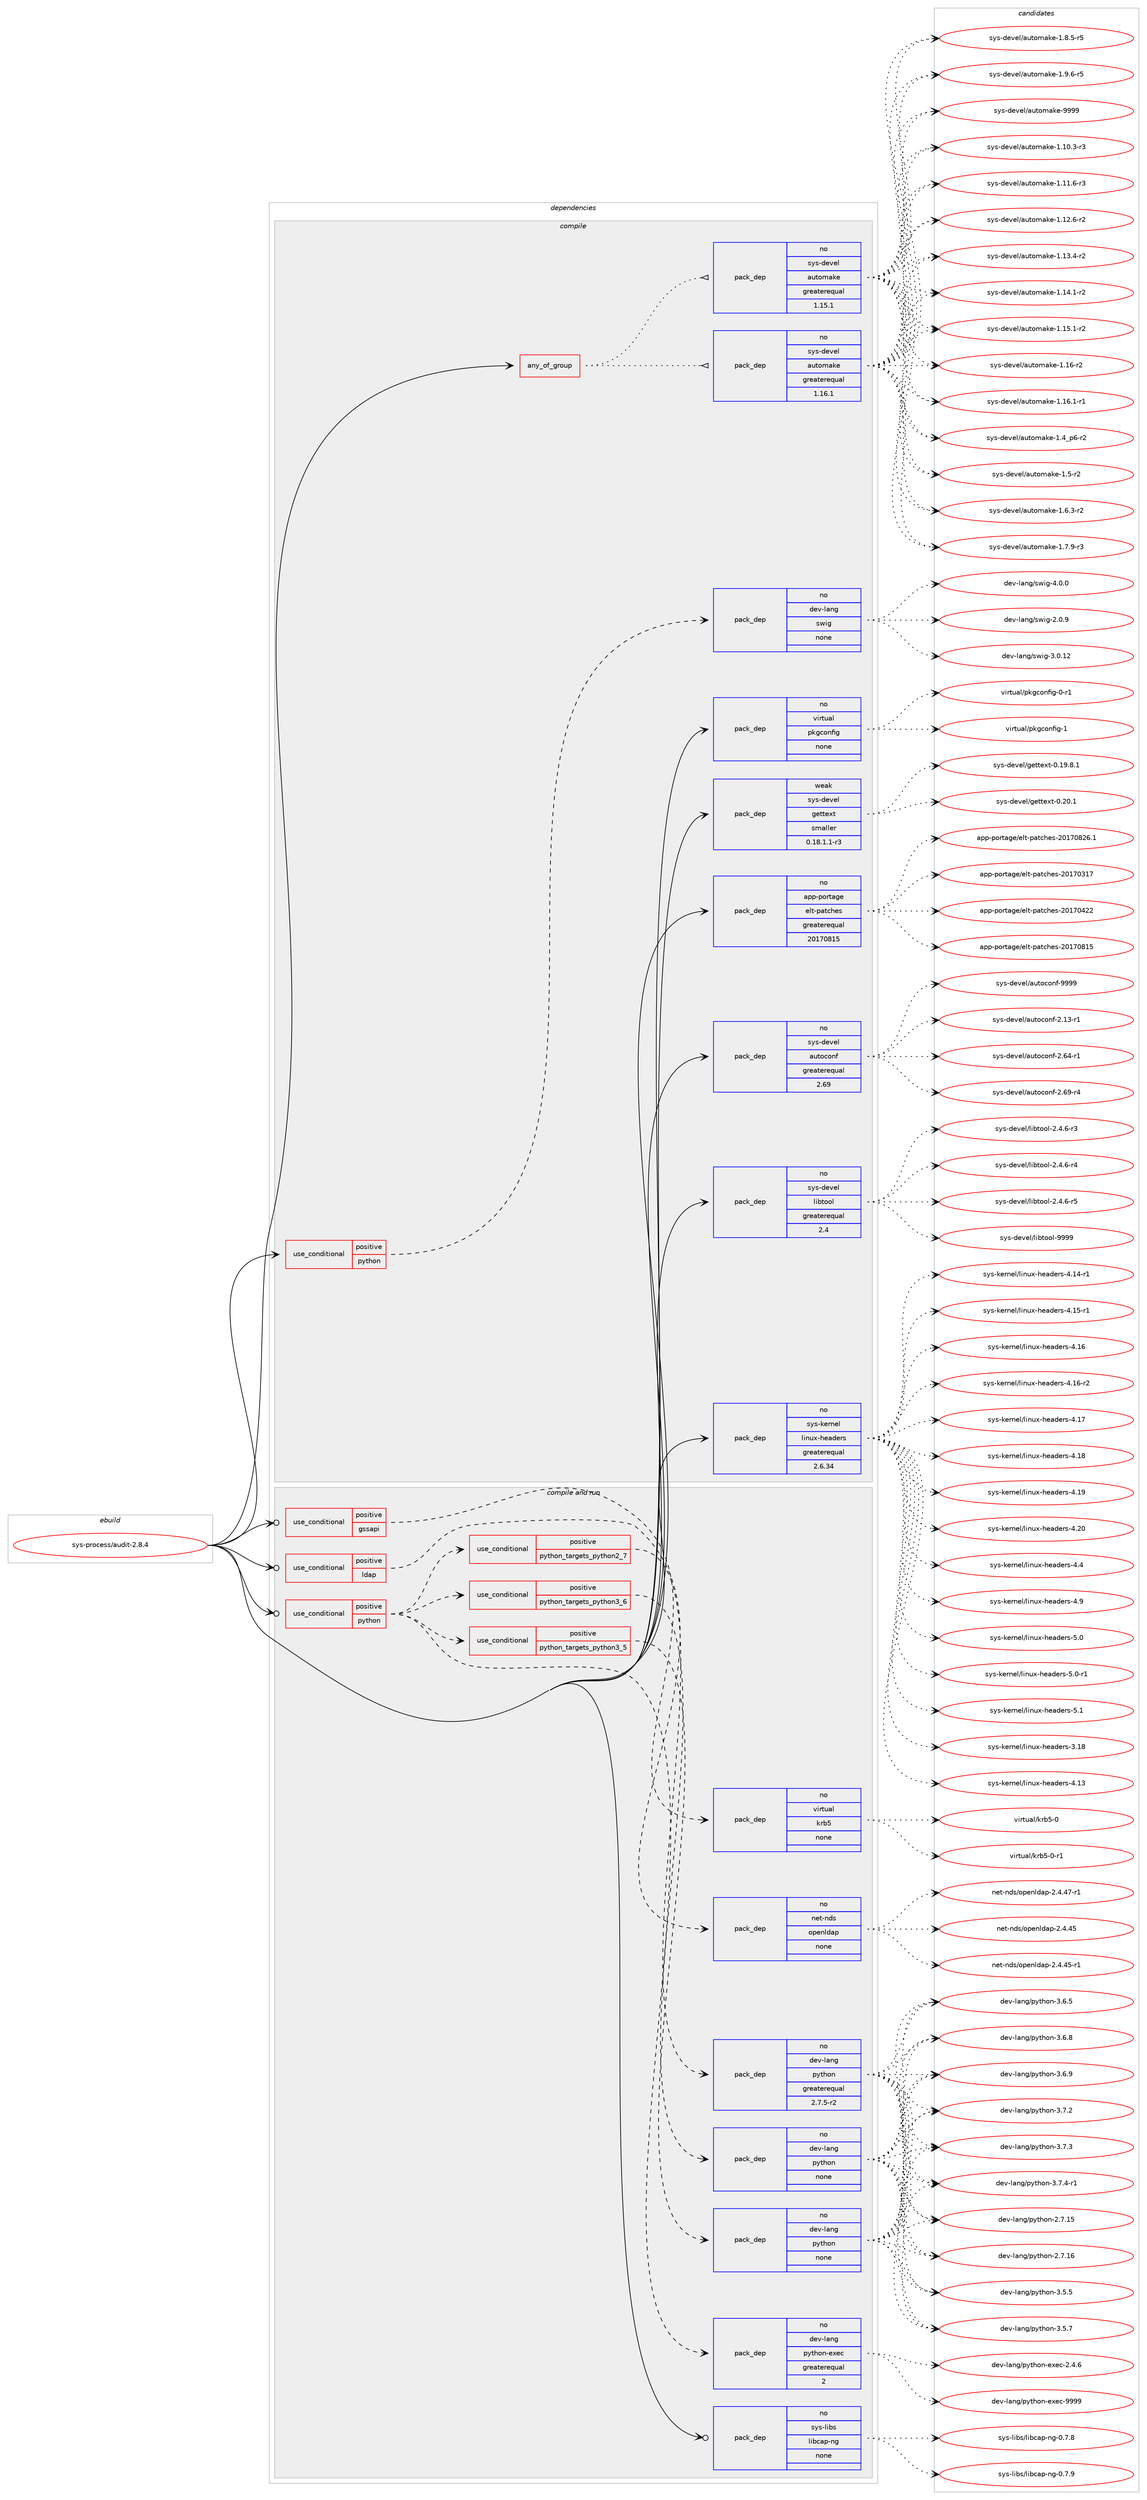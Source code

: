 digraph prolog {

# *************
# Graph options
# *************

newrank=true;
concentrate=true;
compound=true;
graph [rankdir=LR,fontname=Helvetica,fontsize=10,ranksep=1.5];#, ranksep=2.5, nodesep=0.2];
edge  [arrowhead=vee];
node  [fontname=Helvetica,fontsize=10];

# **********
# The ebuild
# **********

subgraph cluster_leftcol {
color=gray;
rank=same;
label=<<i>ebuild</i>>;
id [label="sys-process/audit-2.8.4", color=red, width=4, href="../sys-process/audit-2.8.4.svg"];
}

# ****************
# The dependencies
# ****************

subgraph cluster_midcol {
color=gray;
label=<<i>dependencies</i>>;
subgraph cluster_compile {
fillcolor="#eeeeee";
style=filled;
label=<<i>compile</i>>;
subgraph any32 {
dependency2040 [label=<<TABLE BORDER="0" CELLBORDER="1" CELLSPACING="0" CELLPADDING="4"><TR><TD CELLPADDING="10">any_of_group</TD></TR></TABLE>>, shape=none, color=red];subgraph pack1489 {
dependency2041 [label=<<TABLE BORDER="0" CELLBORDER="1" CELLSPACING="0" CELLPADDING="4" WIDTH="220"><TR><TD ROWSPAN="6" CELLPADDING="30">pack_dep</TD></TR><TR><TD WIDTH="110">no</TD></TR><TR><TD>sys-devel</TD></TR><TR><TD>automake</TD></TR><TR><TD>greaterequal</TD></TR><TR><TD>1.16.1</TD></TR></TABLE>>, shape=none, color=blue];
}
dependency2040:e -> dependency2041:w [weight=20,style="dotted",arrowhead="oinv"];
subgraph pack1490 {
dependency2042 [label=<<TABLE BORDER="0" CELLBORDER="1" CELLSPACING="0" CELLPADDING="4" WIDTH="220"><TR><TD ROWSPAN="6" CELLPADDING="30">pack_dep</TD></TR><TR><TD WIDTH="110">no</TD></TR><TR><TD>sys-devel</TD></TR><TR><TD>automake</TD></TR><TR><TD>greaterequal</TD></TR><TR><TD>1.15.1</TD></TR></TABLE>>, shape=none, color=blue];
}
dependency2040:e -> dependency2042:w [weight=20,style="dotted",arrowhead="oinv"];
}
id:e -> dependency2040:w [weight=20,style="solid",arrowhead="vee"];
subgraph cond520 {
dependency2043 [label=<<TABLE BORDER="0" CELLBORDER="1" CELLSPACING="0" CELLPADDING="4"><TR><TD ROWSPAN="3" CELLPADDING="10">use_conditional</TD></TR><TR><TD>positive</TD></TR><TR><TD>python</TD></TR></TABLE>>, shape=none, color=red];
subgraph pack1491 {
dependency2044 [label=<<TABLE BORDER="0" CELLBORDER="1" CELLSPACING="0" CELLPADDING="4" WIDTH="220"><TR><TD ROWSPAN="6" CELLPADDING="30">pack_dep</TD></TR><TR><TD WIDTH="110">no</TD></TR><TR><TD>dev-lang</TD></TR><TR><TD>swig</TD></TR><TR><TD>none</TD></TR><TR><TD></TD></TR></TABLE>>, shape=none, color=blue];
}
dependency2043:e -> dependency2044:w [weight=20,style="dashed",arrowhead="vee"];
}
id:e -> dependency2043:w [weight=20,style="solid",arrowhead="vee"];
subgraph pack1492 {
dependency2045 [label=<<TABLE BORDER="0" CELLBORDER="1" CELLSPACING="0" CELLPADDING="4" WIDTH="220"><TR><TD ROWSPAN="6" CELLPADDING="30">pack_dep</TD></TR><TR><TD WIDTH="110">no</TD></TR><TR><TD>app-portage</TD></TR><TR><TD>elt-patches</TD></TR><TR><TD>greaterequal</TD></TR><TR><TD>20170815</TD></TR></TABLE>>, shape=none, color=blue];
}
id:e -> dependency2045:w [weight=20,style="solid",arrowhead="vee"];
subgraph pack1493 {
dependency2046 [label=<<TABLE BORDER="0" CELLBORDER="1" CELLSPACING="0" CELLPADDING="4" WIDTH="220"><TR><TD ROWSPAN="6" CELLPADDING="30">pack_dep</TD></TR><TR><TD WIDTH="110">no</TD></TR><TR><TD>sys-devel</TD></TR><TR><TD>autoconf</TD></TR><TR><TD>greaterequal</TD></TR><TR><TD>2.69</TD></TR></TABLE>>, shape=none, color=blue];
}
id:e -> dependency2046:w [weight=20,style="solid",arrowhead="vee"];
subgraph pack1494 {
dependency2047 [label=<<TABLE BORDER="0" CELLBORDER="1" CELLSPACING="0" CELLPADDING="4" WIDTH="220"><TR><TD ROWSPAN="6" CELLPADDING="30">pack_dep</TD></TR><TR><TD WIDTH="110">no</TD></TR><TR><TD>sys-devel</TD></TR><TR><TD>libtool</TD></TR><TR><TD>greaterequal</TD></TR><TR><TD>2.4</TD></TR></TABLE>>, shape=none, color=blue];
}
id:e -> dependency2047:w [weight=20,style="solid",arrowhead="vee"];
subgraph pack1495 {
dependency2048 [label=<<TABLE BORDER="0" CELLBORDER="1" CELLSPACING="0" CELLPADDING="4" WIDTH="220"><TR><TD ROWSPAN="6" CELLPADDING="30">pack_dep</TD></TR><TR><TD WIDTH="110">no</TD></TR><TR><TD>sys-kernel</TD></TR><TR><TD>linux-headers</TD></TR><TR><TD>greaterequal</TD></TR><TR><TD>2.6.34</TD></TR></TABLE>>, shape=none, color=blue];
}
id:e -> dependency2048:w [weight=20,style="solid",arrowhead="vee"];
subgraph pack1496 {
dependency2049 [label=<<TABLE BORDER="0" CELLBORDER="1" CELLSPACING="0" CELLPADDING="4" WIDTH="220"><TR><TD ROWSPAN="6" CELLPADDING="30">pack_dep</TD></TR><TR><TD WIDTH="110">no</TD></TR><TR><TD>virtual</TD></TR><TR><TD>pkgconfig</TD></TR><TR><TD>none</TD></TR><TR><TD></TD></TR></TABLE>>, shape=none, color=blue];
}
id:e -> dependency2049:w [weight=20,style="solid",arrowhead="vee"];
subgraph pack1497 {
dependency2050 [label=<<TABLE BORDER="0" CELLBORDER="1" CELLSPACING="0" CELLPADDING="4" WIDTH="220"><TR><TD ROWSPAN="6" CELLPADDING="30">pack_dep</TD></TR><TR><TD WIDTH="110">weak</TD></TR><TR><TD>sys-devel</TD></TR><TR><TD>gettext</TD></TR><TR><TD>smaller</TD></TR><TR><TD>0.18.1.1-r3</TD></TR></TABLE>>, shape=none, color=blue];
}
id:e -> dependency2050:w [weight=20,style="solid",arrowhead="vee"];
}
subgraph cluster_compileandrun {
fillcolor="#eeeeee";
style=filled;
label=<<i>compile and run</i>>;
subgraph cond521 {
dependency2051 [label=<<TABLE BORDER="0" CELLBORDER="1" CELLSPACING="0" CELLPADDING="4"><TR><TD ROWSPAN="3" CELLPADDING="10">use_conditional</TD></TR><TR><TD>positive</TD></TR><TR><TD>gssapi</TD></TR></TABLE>>, shape=none, color=red];
subgraph pack1498 {
dependency2052 [label=<<TABLE BORDER="0" CELLBORDER="1" CELLSPACING="0" CELLPADDING="4" WIDTH="220"><TR><TD ROWSPAN="6" CELLPADDING="30">pack_dep</TD></TR><TR><TD WIDTH="110">no</TD></TR><TR><TD>virtual</TD></TR><TR><TD>krb5</TD></TR><TR><TD>none</TD></TR><TR><TD></TD></TR></TABLE>>, shape=none, color=blue];
}
dependency2051:e -> dependency2052:w [weight=20,style="dashed",arrowhead="vee"];
}
id:e -> dependency2051:w [weight=20,style="solid",arrowhead="odotvee"];
subgraph cond522 {
dependency2053 [label=<<TABLE BORDER="0" CELLBORDER="1" CELLSPACING="0" CELLPADDING="4"><TR><TD ROWSPAN="3" CELLPADDING="10">use_conditional</TD></TR><TR><TD>positive</TD></TR><TR><TD>ldap</TD></TR></TABLE>>, shape=none, color=red];
subgraph pack1499 {
dependency2054 [label=<<TABLE BORDER="0" CELLBORDER="1" CELLSPACING="0" CELLPADDING="4" WIDTH="220"><TR><TD ROWSPAN="6" CELLPADDING="30">pack_dep</TD></TR><TR><TD WIDTH="110">no</TD></TR><TR><TD>net-nds</TD></TR><TR><TD>openldap</TD></TR><TR><TD>none</TD></TR><TR><TD></TD></TR></TABLE>>, shape=none, color=blue];
}
dependency2053:e -> dependency2054:w [weight=20,style="dashed",arrowhead="vee"];
}
id:e -> dependency2053:w [weight=20,style="solid",arrowhead="odotvee"];
subgraph cond523 {
dependency2055 [label=<<TABLE BORDER="0" CELLBORDER="1" CELLSPACING="0" CELLPADDING="4"><TR><TD ROWSPAN="3" CELLPADDING="10">use_conditional</TD></TR><TR><TD>positive</TD></TR><TR><TD>python</TD></TR></TABLE>>, shape=none, color=red];
subgraph cond524 {
dependency2056 [label=<<TABLE BORDER="0" CELLBORDER="1" CELLSPACING="0" CELLPADDING="4"><TR><TD ROWSPAN="3" CELLPADDING="10">use_conditional</TD></TR><TR><TD>positive</TD></TR><TR><TD>python_targets_python2_7</TD></TR></TABLE>>, shape=none, color=red];
subgraph pack1500 {
dependency2057 [label=<<TABLE BORDER="0" CELLBORDER="1" CELLSPACING="0" CELLPADDING="4" WIDTH="220"><TR><TD ROWSPAN="6" CELLPADDING="30">pack_dep</TD></TR><TR><TD WIDTH="110">no</TD></TR><TR><TD>dev-lang</TD></TR><TR><TD>python</TD></TR><TR><TD>greaterequal</TD></TR><TR><TD>2.7.5-r2</TD></TR></TABLE>>, shape=none, color=blue];
}
dependency2056:e -> dependency2057:w [weight=20,style="dashed",arrowhead="vee"];
}
dependency2055:e -> dependency2056:w [weight=20,style="dashed",arrowhead="vee"];
subgraph cond525 {
dependency2058 [label=<<TABLE BORDER="0" CELLBORDER="1" CELLSPACING="0" CELLPADDING="4"><TR><TD ROWSPAN="3" CELLPADDING="10">use_conditional</TD></TR><TR><TD>positive</TD></TR><TR><TD>python_targets_python3_5</TD></TR></TABLE>>, shape=none, color=red];
subgraph pack1501 {
dependency2059 [label=<<TABLE BORDER="0" CELLBORDER="1" CELLSPACING="0" CELLPADDING="4" WIDTH="220"><TR><TD ROWSPAN="6" CELLPADDING="30">pack_dep</TD></TR><TR><TD WIDTH="110">no</TD></TR><TR><TD>dev-lang</TD></TR><TR><TD>python</TD></TR><TR><TD>none</TD></TR><TR><TD></TD></TR></TABLE>>, shape=none, color=blue];
}
dependency2058:e -> dependency2059:w [weight=20,style="dashed",arrowhead="vee"];
}
dependency2055:e -> dependency2058:w [weight=20,style="dashed",arrowhead="vee"];
subgraph cond526 {
dependency2060 [label=<<TABLE BORDER="0" CELLBORDER="1" CELLSPACING="0" CELLPADDING="4"><TR><TD ROWSPAN="3" CELLPADDING="10">use_conditional</TD></TR><TR><TD>positive</TD></TR><TR><TD>python_targets_python3_6</TD></TR></TABLE>>, shape=none, color=red];
subgraph pack1502 {
dependency2061 [label=<<TABLE BORDER="0" CELLBORDER="1" CELLSPACING="0" CELLPADDING="4" WIDTH="220"><TR><TD ROWSPAN="6" CELLPADDING="30">pack_dep</TD></TR><TR><TD WIDTH="110">no</TD></TR><TR><TD>dev-lang</TD></TR><TR><TD>python</TD></TR><TR><TD>none</TD></TR><TR><TD></TD></TR></TABLE>>, shape=none, color=blue];
}
dependency2060:e -> dependency2061:w [weight=20,style="dashed",arrowhead="vee"];
}
dependency2055:e -> dependency2060:w [weight=20,style="dashed",arrowhead="vee"];
subgraph pack1503 {
dependency2062 [label=<<TABLE BORDER="0" CELLBORDER="1" CELLSPACING="0" CELLPADDING="4" WIDTH="220"><TR><TD ROWSPAN="6" CELLPADDING="30">pack_dep</TD></TR><TR><TD WIDTH="110">no</TD></TR><TR><TD>dev-lang</TD></TR><TR><TD>python-exec</TD></TR><TR><TD>greaterequal</TD></TR><TR><TD>2</TD></TR></TABLE>>, shape=none, color=blue];
}
dependency2055:e -> dependency2062:w [weight=20,style="dashed",arrowhead="vee"];
}
id:e -> dependency2055:w [weight=20,style="solid",arrowhead="odotvee"];
subgraph pack1504 {
dependency2063 [label=<<TABLE BORDER="0" CELLBORDER="1" CELLSPACING="0" CELLPADDING="4" WIDTH="220"><TR><TD ROWSPAN="6" CELLPADDING="30">pack_dep</TD></TR><TR><TD WIDTH="110">no</TD></TR><TR><TD>sys-libs</TD></TR><TR><TD>libcap-ng</TD></TR><TR><TD>none</TD></TR><TR><TD></TD></TR></TABLE>>, shape=none, color=blue];
}
id:e -> dependency2063:w [weight=20,style="solid",arrowhead="odotvee"];
}
subgraph cluster_run {
fillcolor="#eeeeee";
style=filled;
label=<<i>run</i>>;
}
}

# **************
# The candidates
# **************

subgraph cluster_choices {
rank=same;
color=gray;
label=<<i>candidates</i>>;

subgraph choice1489 {
color=black;
nodesep=1;
choice11512111545100101118101108479711711611110997107101454946494846514511451 [label="sys-devel/automake-1.10.3-r3", color=red, width=4,href="../sys-devel/automake-1.10.3-r3.svg"];
choice11512111545100101118101108479711711611110997107101454946494946544511451 [label="sys-devel/automake-1.11.6-r3", color=red, width=4,href="../sys-devel/automake-1.11.6-r3.svg"];
choice11512111545100101118101108479711711611110997107101454946495046544511450 [label="sys-devel/automake-1.12.6-r2", color=red, width=4,href="../sys-devel/automake-1.12.6-r2.svg"];
choice11512111545100101118101108479711711611110997107101454946495146524511450 [label="sys-devel/automake-1.13.4-r2", color=red, width=4,href="../sys-devel/automake-1.13.4-r2.svg"];
choice11512111545100101118101108479711711611110997107101454946495246494511450 [label="sys-devel/automake-1.14.1-r2", color=red, width=4,href="../sys-devel/automake-1.14.1-r2.svg"];
choice11512111545100101118101108479711711611110997107101454946495346494511450 [label="sys-devel/automake-1.15.1-r2", color=red, width=4,href="../sys-devel/automake-1.15.1-r2.svg"];
choice1151211154510010111810110847971171161111099710710145494649544511450 [label="sys-devel/automake-1.16-r2", color=red, width=4,href="../sys-devel/automake-1.16-r2.svg"];
choice11512111545100101118101108479711711611110997107101454946495446494511449 [label="sys-devel/automake-1.16.1-r1", color=red, width=4,href="../sys-devel/automake-1.16.1-r1.svg"];
choice115121115451001011181011084797117116111109971071014549465295112544511450 [label="sys-devel/automake-1.4_p6-r2", color=red, width=4,href="../sys-devel/automake-1.4_p6-r2.svg"];
choice11512111545100101118101108479711711611110997107101454946534511450 [label="sys-devel/automake-1.5-r2", color=red, width=4,href="../sys-devel/automake-1.5-r2.svg"];
choice115121115451001011181011084797117116111109971071014549465446514511450 [label="sys-devel/automake-1.6.3-r2", color=red, width=4,href="../sys-devel/automake-1.6.3-r2.svg"];
choice115121115451001011181011084797117116111109971071014549465546574511451 [label="sys-devel/automake-1.7.9-r3", color=red, width=4,href="../sys-devel/automake-1.7.9-r3.svg"];
choice115121115451001011181011084797117116111109971071014549465646534511453 [label="sys-devel/automake-1.8.5-r5", color=red, width=4,href="../sys-devel/automake-1.8.5-r5.svg"];
choice115121115451001011181011084797117116111109971071014549465746544511453 [label="sys-devel/automake-1.9.6-r5", color=red, width=4,href="../sys-devel/automake-1.9.6-r5.svg"];
choice115121115451001011181011084797117116111109971071014557575757 [label="sys-devel/automake-9999", color=red, width=4,href="../sys-devel/automake-9999.svg"];
dependency2041:e -> choice11512111545100101118101108479711711611110997107101454946494846514511451:w [style=dotted,weight="100"];
dependency2041:e -> choice11512111545100101118101108479711711611110997107101454946494946544511451:w [style=dotted,weight="100"];
dependency2041:e -> choice11512111545100101118101108479711711611110997107101454946495046544511450:w [style=dotted,weight="100"];
dependency2041:e -> choice11512111545100101118101108479711711611110997107101454946495146524511450:w [style=dotted,weight="100"];
dependency2041:e -> choice11512111545100101118101108479711711611110997107101454946495246494511450:w [style=dotted,weight="100"];
dependency2041:e -> choice11512111545100101118101108479711711611110997107101454946495346494511450:w [style=dotted,weight="100"];
dependency2041:e -> choice1151211154510010111810110847971171161111099710710145494649544511450:w [style=dotted,weight="100"];
dependency2041:e -> choice11512111545100101118101108479711711611110997107101454946495446494511449:w [style=dotted,weight="100"];
dependency2041:e -> choice115121115451001011181011084797117116111109971071014549465295112544511450:w [style=dotted,weight="100"];
dependency2041:e -> choice11512111545100101118101108479711711611110997107101454946534511450:w [style=dotted,weight="100"];
dependency2041:e -> choice115121115451001011181011084797117116111109971071014549465446514511450:w [style=dotted,weight="100"];
dependency2041:e -> choice115121115451001011181011084797117116111109971071014549465546574511451:w [style=dotted,weight="100"];
dependency2041:e -> choice115121115451001011181011084797117116111109971071014549465646534511453:w [style=dotted,weight="100"];
dependency2041:e -> choice115121115451001011181011084797117116111109971071014549465746544511453:w [style=dotted,weight="100"];
dependency2041:e -> choice115121115451001011181011084797117116111109971071014557575757:w [style=dotted,weight="100"];
}
subgraph choice1490 {
color=black;
nodesep=1;
choice11512111545100101118101108479711711611110997107101454946494846514511451 [label="sys-devel/automake-1.10.3-r3", color=red, width=4,href="../sys-devel/automake-1.10.3-r3.svg"];
choice11512111545100101118101108479711711611110997107101454946494946544511451 [label="sys-devel/automake-1.11.6-r3", color=red, width=4,href="../sys-devel/automake-1.11.6-r3.svg"];
choice11512111545100101118101108479711711611110997107101454946495046544511450 [label="sys-devel/automake-1.12.6-r2", color=red, width=4,href="../sys-devel/automake-1.12.6-r2.svg"];
choice11512111545100101118101108479711711611110997107101454946495146524511450 [label="sys-devel/automake-1.13.4-r2", color=red, width=4,href="../sys-devel/automake-1.13.4-r2.svg"];
choice11512111545100101118101108479711711611110997107101454946495246494511450 [label="sys-devel/automake-1.14.1-r2", color=red, width=4,href="../sys-devel/automake-1.14.1-r2.svg"];
choice11512111545100101118101108479711711611110997107101454946495346494511450 [label="sys-devel/automake-1.15.1-r2", color=red, width=4,href="../sys-devel/automake-1.15.1-r2.svg"];
choice1151211154510010111810110847971171161111099710710145494649544511450 [label="sys-devel/automake-1.16-r2", color=red, width=4,href="../sys-devel/automake-1.16-r2.svg"];
choice11512111545100101118101108479711711611110997107101454946495446494511449 [label="sys-devel/automake-1.16.1-r1", color=red, width=4,href="../sys-devel/automake-1.16.1-r1.svg"];
choice115121115451001011181011084797117116111109971071014549465295112544511450 [label="sys-devel/automake-1.4_p6-r2", color=red, width=4,href="../sys-devel/automake-1.4_p6-r2.svg"];
choice11512111545100101118101108479711711611110997107101454946534511450 [label="sys-devel/automake-1.5-r2", color=red, width=4,href="../sys-devel/automake-1.5-r2.svg"];
choice115121115451001011181011084797117116111109971071014549465446514511450 [label="sys-devel/automake-1.6.3-r2", color=red, width=4,href="../sys-devel/automake-1.6.3-r2.svg"];
choice115121115451001011181011084797117116111109971071014549465546574511451 [label="sys-devel/automake-1.7.9-r3", color=red, width=4,href="../sys-devel/automake-1.7.9-r3.svg"];
choice115121115451001011181011084797117116111109971071014549465646534511453 [label="sys-devel/automake-1.8.5-r5", color=red, width=4,href="../sys-devel/automake-1.8.5-r5.svg"];
choice115121115451001011181011084797117116111109971071014549465746544511453 [label="sys-devel/automake-1.9.6-r5", color=red, width=4,href="../sys-devel/automake-1.9.6-r5.svg"];
choice115121115451001011181011084797117116111109971071014557575757 [label="sys-devel/automake-9999", color=red, width=4,href="../sys-devel/automake-9999.svg"];
dependency2042:e -> choice11512111545100101118101108479711711611110997107101454946494846514511451:w [style=dotted,weight="100"];
dependency2042:e -> choice11512111545100101118101108479711711611110997107101454946494946544511451:w [style=dotted,weight="100"];
dependency2042:e -> choice11512111545100101118101108479711711611110997107101454946495046544511450:w [style=dotted,weight="100"];
dependency2042:e -> choice11512111545100101118101108479711711611110997107101454946495146524511450:w [style=dotted,weight="100"];
dependency2042:e -> choice11512111545100101118101108479711711611110997107101454946495246494511450:w [style=dotted,weight="100"];
dependency2042:e -> choice11512111545100101118101108479711711611110997107101454946495346494511450:w [style=dotted,weight="100"];
dependency2042:e -> choice1151211154510010111810110847971171161111099710710145494649544511450:w [style=dotted,weight="100"];
dependency2042:e -> choice11512111545100101118101108479711711611110997107101454946495446494511449:w [style=dotted,weight="100"];
dependency2042:e -> choice115121115451001011181011084797117116111109971071014549465295112544511450:w [style=dotted,weight="100"];
dependency2042:e -> choice11512111545100101118101108479711711611110997107101454946534511450:w [style=dotted,weight="100"];
dependency2042:e -> choice115121115451001011181011084797117116111109971071014549465446514511450:w [style=dotted,weight="100"];
dependency2042:e -> choice115121115451001011181011084797117116111109971071014549465546574511451:w [style=dotted,weight="100"];
dependency2042:e -> choice115121115451001011181011084797117116111109971071014549465646534511453:w [style=dotted,weight="100"];
dependency2042:e -> choice115121115451001011181011084797117116111109971071014549465746544511453:w [style=dotted,weight="100"];
dependency2042:e -> choice115121115451001011181011084797117116111109971071014557575757:w [style=dotted,weight="100"];
}
subgraph choice1491 {
color=black;
nodesep=1;
choice100101118451089711010347115119105103455046484657 [label="dev-lang/swig-2.0.9", color=red, width=4,href="../dev-lang/swig-2.0.9.svg"];
choice10010111845108971101034711511910510345514648464950 [label="dev-lang/swig-3.0.12", color=red, width=4,href="../dev-lang/swig-3.0.12.svg"];
choice100101118451089711010347115119105103455246484648 [label="dev-lang/swig-4.0.0", color=red, width=4,href="../dev-lang/swig-4.0.0.svg"];
dependency2044:e -> choice100101118451089711010347115119105103455046484657:w [style=dotted,weight="100"];
dependency2044:e -> choice10010111845108971101034711511910510345514648464950:w [style=dotted,weight="100"];
dependency2044:e -> choice100101118451089711010347115119105103455246484648:w [style=dotted,weight="100"];
}
subgraph choice1492 {
color=black;
nodesep=1;
choice97112112451121111141169710310147101108116451129711699104101115455048495548514955 [label="app-portage/elt-patches-20170317", color=red, width=4,href="../app-portage/elt-patches-20170317.svg"];
choice97112112451121111141169710310147101108116451129711699104101115455048495548525050 [label="app-portage/elt-patches-20170422", color=red, width=4,href="../app-portage/elt-patches-20170422.svg"];
choice97112112451121111141169710310147101108116451129711699104101115455048495548564953 [label="app-portage/elt-patches-20170815", color=red, width=4,href="../app-portage/elt-patches-20170815.svg"];
choice971121124511211111411697103101471011081164511297116991041011154550484955485650544649 [label="app-portage/elt-patches-20170826.1", color=red, width=4,href="../app-portage/elt-patches-20170826.1.svg"];
dependency2045:e -> choice97112112451121111141169710310147101108116451129711699104101115455048495548514955:w [style=dotted,weight="100"];
dependency2045:e -> choice97112112451121111141169710310147101108116451129711699104101115455048495548525050:w [style=dotted,weight="100"];
dependency2045:e -> choice97112112451121111141169710310147101108116451129711699104101115455048495548564953:w [style=dotted,weight="100"];
dependency2045:e -> choice971121124511211111411697103101471011081164511297116991041011154550484955485650544649:w [style=dotted,weight="100"];
}
subgraph choice1493 {
color=black;
nodesep=1;
choice1151211154510010111810110847971171161119911111010245504649514511449 [label="sys-devel/autoconf-2.13-r1", color=red, width=4,href="../sys-devel/autoconf-2.13-r1.svg"];
choice1151211154510010111810110847971171161119911111010245504654524511449 [label="sys-devel/autoconf-2.64-r1", color=red, width=4,href="../sys-devel/autoconf-2.64-r1.svg"];
choice1151211154510010111810110847971171161119911111010245504654574511452 [label="sys-devel/autoconf-2.69-r4", color=red, width=4,href="../sys-devel/autoconf-2.69-r4.svg"];
choice115121115451001011181011084797117116111991111101024557575757 [label="sys-devel/autoconf-9999", color=red, width=4,href="../sys-devel/autoconf-9999.svg"];
dependency2046:e -> choice1151211154510010111810110847971171161119911111010245504649514511449:w [style=dotted,weight="100"];
dependency2046:e -> choice1151211154510010111810110847971171161119911111010245504654524511449:w [style=dotted,weight="100"];
dependency2046:e -> choice1151211154510010111810110847971171161119911111010245504654574511452:w [style=dotted,weight="100"];
dependency2046:e -> choice115121115451001011181011084797117116111991111101024557575757:w [style=dotted,weight="100"];
}
subgraph choice1494 {
color=black;
nodesep=1;
choice1151211154510010111810110847108105981161111111084550465246544511451 [label="sys-devel/libtool-2.4.6-r3", color=red, width=4,href="../sys-devel/libtool-2.4.6-r3.svg"];
choice1151211154510010111810110847108105981161111111084550465246544511452 [label="sys-devel/libtool-2.4.6-r4", color=red, width=4,href="../sys-devel/libtool-2.4.6-r4.svg"];
choice1151211154510010111810110847108105981161111111084550465246544511453 [label="sys-devel/libtool-2.4.6-r5", color=red, width=4,href="../sys-devel/libtool-2.4.6-r5.svg"];
choice1151211154510010111810110847108105981161111111084557575757 [label="sys-devel/libtool-9999", color=red, width=4,href="../sys-devel/libtool-9999.svg"];
dependency2047:e -> choice1151211154510010111810110847108105981161111111084550465246544511451:w [style=dotted,weight="100"];
dependency2047:e -> choice1151211154510010111810110847108105981161111111084550465246544511452:w [style=dotted,weight="100"];
dependency2047:e -> choice1151211154510010111810110847108105981161111111084550465246544511453:w [style=dotted,weight="100"];
dependency2047:e -> choice1151211154510010111810110847108105981161111111084557575757:w [style=dotted,weight="100"];
}
subgraph choice1495 {
color=black;
nodesep=1;
choice115121115451071011141101011084710810511011712045104101971001011141154551464956 [label="sys-kernel/linux-headers-3.18", color=red, width=4,href="../sys-kernel/linux-headers-3.18.svg"];
choice115121115451071011141101011084710810511011712045104101971001011141154552464951 [label="sys-kernel/linux-headers-4.13", color=red, width=4,href="../sys-kernel/linux-headers-4.13.svg"];
choice1151211154510710111411010110847108105110117120451041019710010111411545524649524511449 [label="sys-kernel/linux-headers-4.14-r1", color=red, width=4,href="../sys-kernel/linux-headers-4.14-r1.svg"];
choice1151211154510710111411010110847108105110117120451041019710010111411545524649534511449 [label="sys-kernel/linux-headers-4.15-r1", color=red, width=4,href="../sys-kernel/linux-headers-4.15-r1.svg"];
choice115121115451071011141101011084710810511011712045104101971001011141154552464954 [label="sys-kernel/linux-headers-4.16", color=red, width=4,href="../sys-kernel/linux-headers-4.16.svg"];
choice1151211154510710111411010110847108105110117120451041019710010111411545524649544511450 [label="sys-kernel/linux-headers-4.16-r2", color=red, width=4,href="../sys-kernel/linux-headers-4.16-r2.svg"];
choice115121115451071011141101011084710810511011712045104101971001011141154552464955 [label="sys-kernel/linux-headers-4.17", color=red, width=4,href="../sys-kernel/linux-headers-4.17.svg"];
choice115121115451071011141101011084710810511011712045104101971001011141154552464956 [label="sys-kernel/linux-headers-4.18", color=red, width=4,href="../sys-kernel/linux-headers-4.18.svg"];
choice115121115451071011141101011084710810511011712045104101971001011141154552464957 [label="sys-kernel/linux-headers-4.19", color=red, width=4,href="../sys-kernel/linux-headers-4.19.svg"];
choice115121115451071011141101011084710810511011712045104101971001011141154552465048 [label="sys-kernel/linux-headers-4.20", color=red, width=4,href="../sys-kernel/linux-headers-4.20.svg"];
choice1151211154510710111411010110847108105110117120451041019710010111411545524652 [label="sys-kernel/linux-headers-4.4", color=red, width=4,href="../sys-kernel/linux-headers-4.4.svg"];
choice1151211154510710111411010110847108105110117120451041019710010111411545524657 [label="sys-kernel/linux-headers-4.9", color=red, width=4,href="../sys-kernel/linux-headers-4.9.svg"];
choice1151211154510710111411010110847108105110117120451041019710010111411545534648 [label="sys-kernel/linux-headers-5.0", color=red, width=4,href="../sys-kernel/linux-headers-5.0.svg"];
choice11512111545107101114110101108471081051101171204510410197100101114115455346484511449 [label="sys-kernel/linux-headers-5.0-r1", color=red, width=4,href="../sys-kernel/linux-headers-5.0-r1.svg"];
choice1151211154510710111411010110847108105110117120451041019710010111411545534649 [label="sys-kernel/linux-headers-5.1", color=red, width=4,href="../sys-kernel/linux-headers-5.1.svg"];
dependency2048:e -> choice115121115451071011141101011084710810511011712045104101971001011141154551464956:w [style=dotted,weight="100"];
dependency2048:e -> choice115121115451071011141101011084710810511011712045104101971001011141154552464951:w [style=dotted,weight="100"];
dependency2048:e -> choice1151211154510710111411010110847108105110117120451041019710010111411545524649524511449:w [style=dotted,weight="100"];
dependency2048:e -> choice1151211154510710111411010110847108105110117120451041019710010111411545524649534511449:w [style=dotted,weight="100"];
dependency2048:e -> choice115121115451071011141101011084710810511011712045104101971001011141154552464954:w [style=dotted,weight="100"];
dependency2048:e -> choice1151211154510710111411010110847108105110117120451041019710010111411545524649544511450:w [style=dotted,weight="100"];
dependency2048:e -> choice115121115451071011141101011084710810511011712045104101971001011141154552464955:w [style=dotted,weight="100"];
dependency2048:e -> choice115121115451071011141101011084710810511011712045104101971001011141154552464956:w [style=dotted,weight="100"];
dependency2048:e -> choice115121115451071011141101011084710810511011712045104101971001011141154552464957:w [style=dotted,weight="100"];
dependency2048:e -> choice115121115451071011141101011084710810511011712045104101971001011141154552465048:w [style=dotted,weight="100"];
dependency2048:e -> choice1151211154510710111411010110847108105110117120451041019710010111411545524652:w [style=dotted,weight="100"];
dependency2048:e -> choice1151211154510710111411010110847108105110117120451041019710010111411545524657:w [style=dotted,weight="100"];
dependency2048:e -> choice1151211154510710111411010110847108105110117120451041019710010111411545534648:w [style=dotted,weight="100"];
dependency2048:e -> choice11512111545107101114110101108471081051101171204510410197100101114115455346484511449:w [style=dotted,weight="100"];
dependency2048:e -> choice1151211154510710111411010110847108105110117120451041019710010111411545534649:w [style=dotted,weight="100"];
}
subgraph choice1496 {
color=black;
nodesep=1;
choice11810511411611797108471121071039911111010210510345484511449 [label="virtual/pkgconfig-0-r1", color=red, width=4,href="../virtual/pkgconfig-0-r1.svg"];
choice1181051141161179710847112107103991111101021051034549 [label="virtual/pkgconfig-1", color=red, width=4,href="../virtual/pkgconfig-1.svg"];
dependency2049:e -> choice11810511411611797108471121071039911111010210510345484511449:w [style=dotted,weight="100"];
dependency2049:e -> choice1181051141161179710847112107103991111101021051034549:w [style=dotted,weight="100"];
}
subgraph choice1497 {
color=black;
nodesep=1;
choice1151211154510010111810110847103101116116101120116454846495746564649 [label="sys-devel/gettext-0.19.8.1", color=red, width=4,href="../sys-devel/gettext-0.19.8.1.svg"];
choice115121115451001011181011084710310111611610112011645484650484649 [label="sys-devel/gettext-0.20.1", color=red, width=4,href="../sys-devel/gettext-0.20.1.svg"];
dependency2050:e -> choice1151211154510010111810110847103101116116101120116454846495746564649:w [style=dotted,weight="100"];
dependency2050:e -> choice115121115451001011181011084710310111611610112011645484650484649:w [style=dotted,weight="100"];
}
subgraph choice1498 {
color=black;
nodesep=1;
choice118105114116117971084710711498534548 [label="virtual/krb5-0", color=red, width=4,href="../virtual/krb5-0.svg"];
choice1181051141161179710847107114985345484511449 [label="virtual/krb5-0-r1", color=red, width=4,href="../virtual/krb5-0-r1.svg"];
dependency2052:e -> choice118105114116117971084710711498534548:w [style=dotted,weight="100"];
dependency2052:e -> choice1181051141161179710847107114985345484511449:w [style=dotted,weight="100"];
}
subgraph choice1499 {
color=black;
nodesep=1;
choice11010111645110100115471111121011101081009711245504652465253 [label="net-nds/openldap-2.4.45", color=red, width=4,href="../net-nds/openldap-2.4.45.svg"];
choice110101116451101001154711111210111010810097112455046524652534511449 [label="net-nds/openldap-2.4.45-r1", color=red, width=4,href="../net-nds/openldap-2.4.45-r1.svg"];
choice110101116451101001154711111210111010810097112455046524652554511449 [label="net-nds/openldap-2.4.47-r1", color=red, width=4,href="../net-nds/openldap-2.4.47-r1.svg"];
dependency2054:e -> choice11010111645110100115471111121011101081009711245504652465253:w [style=dotted,weight="100"];
dependency2054:e -> choice110101116451101001154711111210111010810097112455046524652534511449:w [style=dotted,weight="100"];
dependency2054:e -> choice110101116451101001154711111210111010810097112455046524652554511449:w [style=dotted,weight="100"];
}
subgraph choice1500 {
color=black;
nodesep=1;
choice10010111845108971101034711212111610411111045504655464953 [label="dev-lang/python-2.7.15", color=red, width=4,href="../dev-lang/python-2.7.15.svg"];
choice10010111845108971101034711212111610411111045504655464954 [label="dev-lang/python-2.7.16", color=red, width=4,href="../dev-lang/python-2.7.16.svg"];
choice100101118451089711010347112121116104111110455146534653 [label="dev-lang/python-3.5.5", color=red, width=4,href="../dev-lang/python-3.5.5.svg"];
choice100101118451089711010347112121116104111110455146534655 [label="dev-lang/python-3.5.7", color=red, width=4,href="../dev-lang/python-3.5.7.svg"];
choice100101118451089711010347112121116104111110455146544653 [label="dev-lang/python-3.6.5", color=red, width=4,href="../dev-lang/python-3.6.5.svg"];
choice100101118451089711010347112121116104111110455146544656 [label="dev-lang/python-3.6.8", color=red, width=4,href="../dev-lang/python-3.6.8.svg"];
choice100101118451089711010347112121116104111110455146544657 [label="dev-lang/python-3.6.9", color=red, width=4,href="../dev-lang/python-3.6.9.svg"];
choice100101118451089711010347112121116104111110455146554650 [label="dev-lang/python-3.7.2", color=red, width=4,href="../dev-lang/python-3.7.2.svg"];
choice100101118451089711010347112121116104111110455146554651 [label="dev-lang/python-3.7.3", color=red, width=4,href="../dev-lang/python-3.7.3.svg"];
choice1001011184510897110103471121211161041111104551465546524511449 [label="dev-lang/python-3.7.4-r1", color=red, width=4,href="../dev-lang/python-3.7.4-r1.svg"];
dependency2057:e -> choice10010111845108971101034711212111610411111045504655464953:w [style=dotted,weight="100"];
dependency2057:e -> choice10010111845108971101034711212111610411111045504655464954:w [style=dotted,weight="100"];
dependency2057:e -> choice100101118451089711010347112121116104111110455146534653:w [style=dotted,weight="100"];
dependency2057:e -> choice100101118451089711010347112121116104111110455146534655:w [style=dotted,weight="100"];
dependency2057:e -> choice100101118451089711010347112121116104111110455146544653:w [style=dotted,weight="100"];
dependency2057:e -> choice100101118451089711010347112121116104111110455146544656:w [style=dotted,weight="100"];
dependency2057:e -> choice100101118451089711010347112121116104111110455146544657:w [style=dotted,weight="100"];
dependency2057:e -> choice100101118451089711010347112121116104111110455146554650:w [style=dotted,weight="100"];
dependency2057:e -> choice100101118451089711010347112121116104111110455146554651:w [style=dotted,weight="100"];
dependency2057:e -> choice1001011184510897110103471121211161041111104551465546524511449:w [style=dotted,weight="100"];
}
subgraph choice1501 {
color=black;
nodesep=1;
choice10010111845108971101034711212111610411111045504655464953 [label="dev-lang/python-2.7.15", color=red, width=4,href="../dev-lang/python-2.7.15.svg"];
choice10010111845108971101034711212111610411111045504655464954 [label="dev-lang/python-2.7.16", color=red, width=4,href="../dev-lang/python-2.7.16.svg"];
choice100101118451089711010347112121116104111110455146534653 [label="dev-lang/python-3.5.5", color=red, width=4,href="../dev-lang/python-3.5.5.svg"];
choice100101118451089711010347112121116104111110455146534655 [label="dev-lang/python-3.5.7", color=red, width=4,href="../dev-lang/python-3.5.7.svg"];
choice100101118451089711010347112121116104111110455146544653 [label="dev-lang/python-3.6.5", color=red, width=4,href="../dev-lang/python-3.6.5.svg"];
choice100101118451089711010347112121116104111110455146544656 [label="dev-lang/python-3.6.8", color=red, width=4,href="../dev-lang/python-3.6.8.svg"];
choice100101118451089711010347112121116104111110455146544657 [label="dev-lang/python-3.6.9", color=red, width=4,href="../dev-lang/python-3.6.9.svg"];
choice100101118451089711010347112121116104111110455146554650 [label="dev-lang/python-3.7.2", color=red, width=4,href="../dev-lang/python-3.7.2.svg"];
choice100101118451089711010347112121116104111110455146554651 [label="dev-lang/python-3.7.3", color=red, width=4,href="../dev-lang/python-3.7.3.svg"];
choice1001011184510897110103471121211161041111104551465546524511449 [label="dev-lang/python-3.7.4-r1", color=red, width=4,href="../dev-lang/python-3.7.4-r1.svg"];
dependency2059:e -> choice10010111845108971101034711212111610411111045504655464953:w [style=dotted,weight="100"];
dependency2059:e -> choice10010111845108971101034711212111610411111045504655464954:w [style=dotted,weight="100"];
dependency2059:e -> choice100101118451089711010347112121116104111110455146534653:w [style=dotted,weight="100"];
dependency2059:e -> choice100101118451089711010347112121116104111110455146534655:w [style=dotted,weight="100"];
dependency2059:e -> choice100101118451089711010347112121116104111110455146544653:w [style=dotted,weight="100"];
dependency2059:e -> choice100101118451089711010347112121116104111110455146544656:w [style=dotted,weight="100"];
dependency2059:e -> choice100101118451089711010347112121116104111110455146544657:w [style=dotted,weight="100"];
dependency2059:e -> choice100101118451089711010347112121116104111110455146554650:w [style=dotted,weight="100"];
dependency2059:e -> choice100101118451089711010347112121116104111110455146554651:w [style=dotted,weight="100"];
dependency2059:e -> choice1001011184510897110103471121211161041111104551465546524511449:w [style=dotted,weight="100"];
}
subgraph choice1502 {
color=black;
nodesep=1;
choice10010111845108971101034711212111610411111045504655464953 [label="dev-lang/python-2.7.15", color=red, width=4,href="../dev-lang/python-2.7.15.svg"];
choice10010111845108971101034711212111610411111045504655464954 [label="dev-lang/python-2.7.16", color=red, width=4,href="../dev-lang/python-2.7.16.svg"];
choice100101118451089711010347112121116104111110455146534653 [label="dev-lang/python-3.5.5", color=red, width=4,href="../dev-lang/python-3.5.5.svg"];
choice100101118451089711010347112121116104111110455146534655 [label="dev-lang/python-3.5.7", color=red, width=4,href="../dev-lang/python-3.5.7.svg"];
choice100101118451089711010347112121116104111110455146544653 [label="dev-lang/python-3.6.5", color=red, width=4,href="../dev-lang/python-3.6.5.svg"];
choice100101118451089711010347112121116104111110455146544656 [label="dev-lang/python-3.6.8", color=red, width=4,href="../dev-lang/python-3.6.8.svg"];
choice100101118451089711010347112121116104111110455146544657 [label="dev-lang/python-3.6.9", color=red, width=4,href="../dev-lang/python-3.6.9.svg"];
choice100101118451089711010347112121116104111110455146554650 [label="dev-lang/python-3.7.2", color=red, width=4,href="../dev-lang/python-3.7.2.svg"];
choice100101118451089711010347112121116104111110455146554651 [label="dev-lang/python-3.7.3", color=red, width=4,href="../dev-lang/python-3.7.3.svg"];
choice1001011184510897110103471121211161041111104551465546524511449 [label="dev-lang/python-3.7.4-r1", color=red, width=4,href="../dev-lang/python-3.7.4-r1.svg"];
dependency2061:e -> choice10010111845108971101034711212111610411111045504655464953:w [style=dotted,weight="100"];
dependency2061:e -> choice10010111845108971101034711212111610411111045504655464954:w [style=dotted,weight="100"];
dependency2061:e -> choice100101118451089711010347112121116104111110455146534653:w [style=dotted,weight="100"];
dependency2061:e -> choice100101118451089711010347112121116104111110455146534655:w [style=dotted,weight="100"];
dependency2061:e -> choice100101118451089711010347112121116104111110455146544653:w [style=dotted,weight="100"];
dependency2061:e -> choice100101118451089711010347112121116104111110455146544656:w [style=dotted,weight="100"];
dependency2061:e -> choice100101118451089711010347112121116104111110455146544657:w [style=dotted,weight="100"];
dependency2061:e -> choice100101118451089711010347112121116104111110455146554650:w [style=dotted,weight="100"];
dependency2061:e -> choice100101118451089711010347112121116104111110455146554651:w [style=dotted,weight="100"];
dependency2061:e -> choice1001011184510897110103471121211161041111104551465546524511449:w [style=dotted,weight="100"];
}
subgraph choice1503 {
color=black;
nodesep=1;
choice1001011184510897110103471121211161041111104510112010199455046524654 [label="dev-lang/python-exec-2.4.6", color=red, width=4,href="../dev-lang/python-exec-2.4.6.svg"];
choice10010111845108971101034711212111610411111045101120101994557575757 [label="dev-lang/python-exec-9999", color=red, width=4,href="../dev-lang/python-exec-9999.svg"];
dependency2062:e -> choice1001011184510897110103471121211161041111104510112010199455046524654:w [style=dotted,weight="100"];
dependency2062:e -> choice10010111845108971101034711212111610411111045101120101994557575757:w [style=dotted,weight="100"];
}
subgraph choice1504 {
color=black;
nodesep=1;
choice11512111545108105981154710810598999711245110103454846554656 [label="sys-libs/libcap-ng-0.7.8", color=red, width=4,href="../sys-libs/libcap-ng-0.7.8.svg"];
choice11512111545108105981154710810598999711245110103454846554657 [label="sys-libs/libcap-ng-0.7.9", color=red, width=4,href="../sys-libs/libcap-ng-0.7.9.svg"];
dependency2063:e -> choice11512111545108105981154710810598999711245110103454846554656:w [style=dotted,weight="100"];
dependency2063:e -> choice11512111545108105981154710810598999711245110103454846554657:w [style=dotted,weight="100"];
}
}

}
